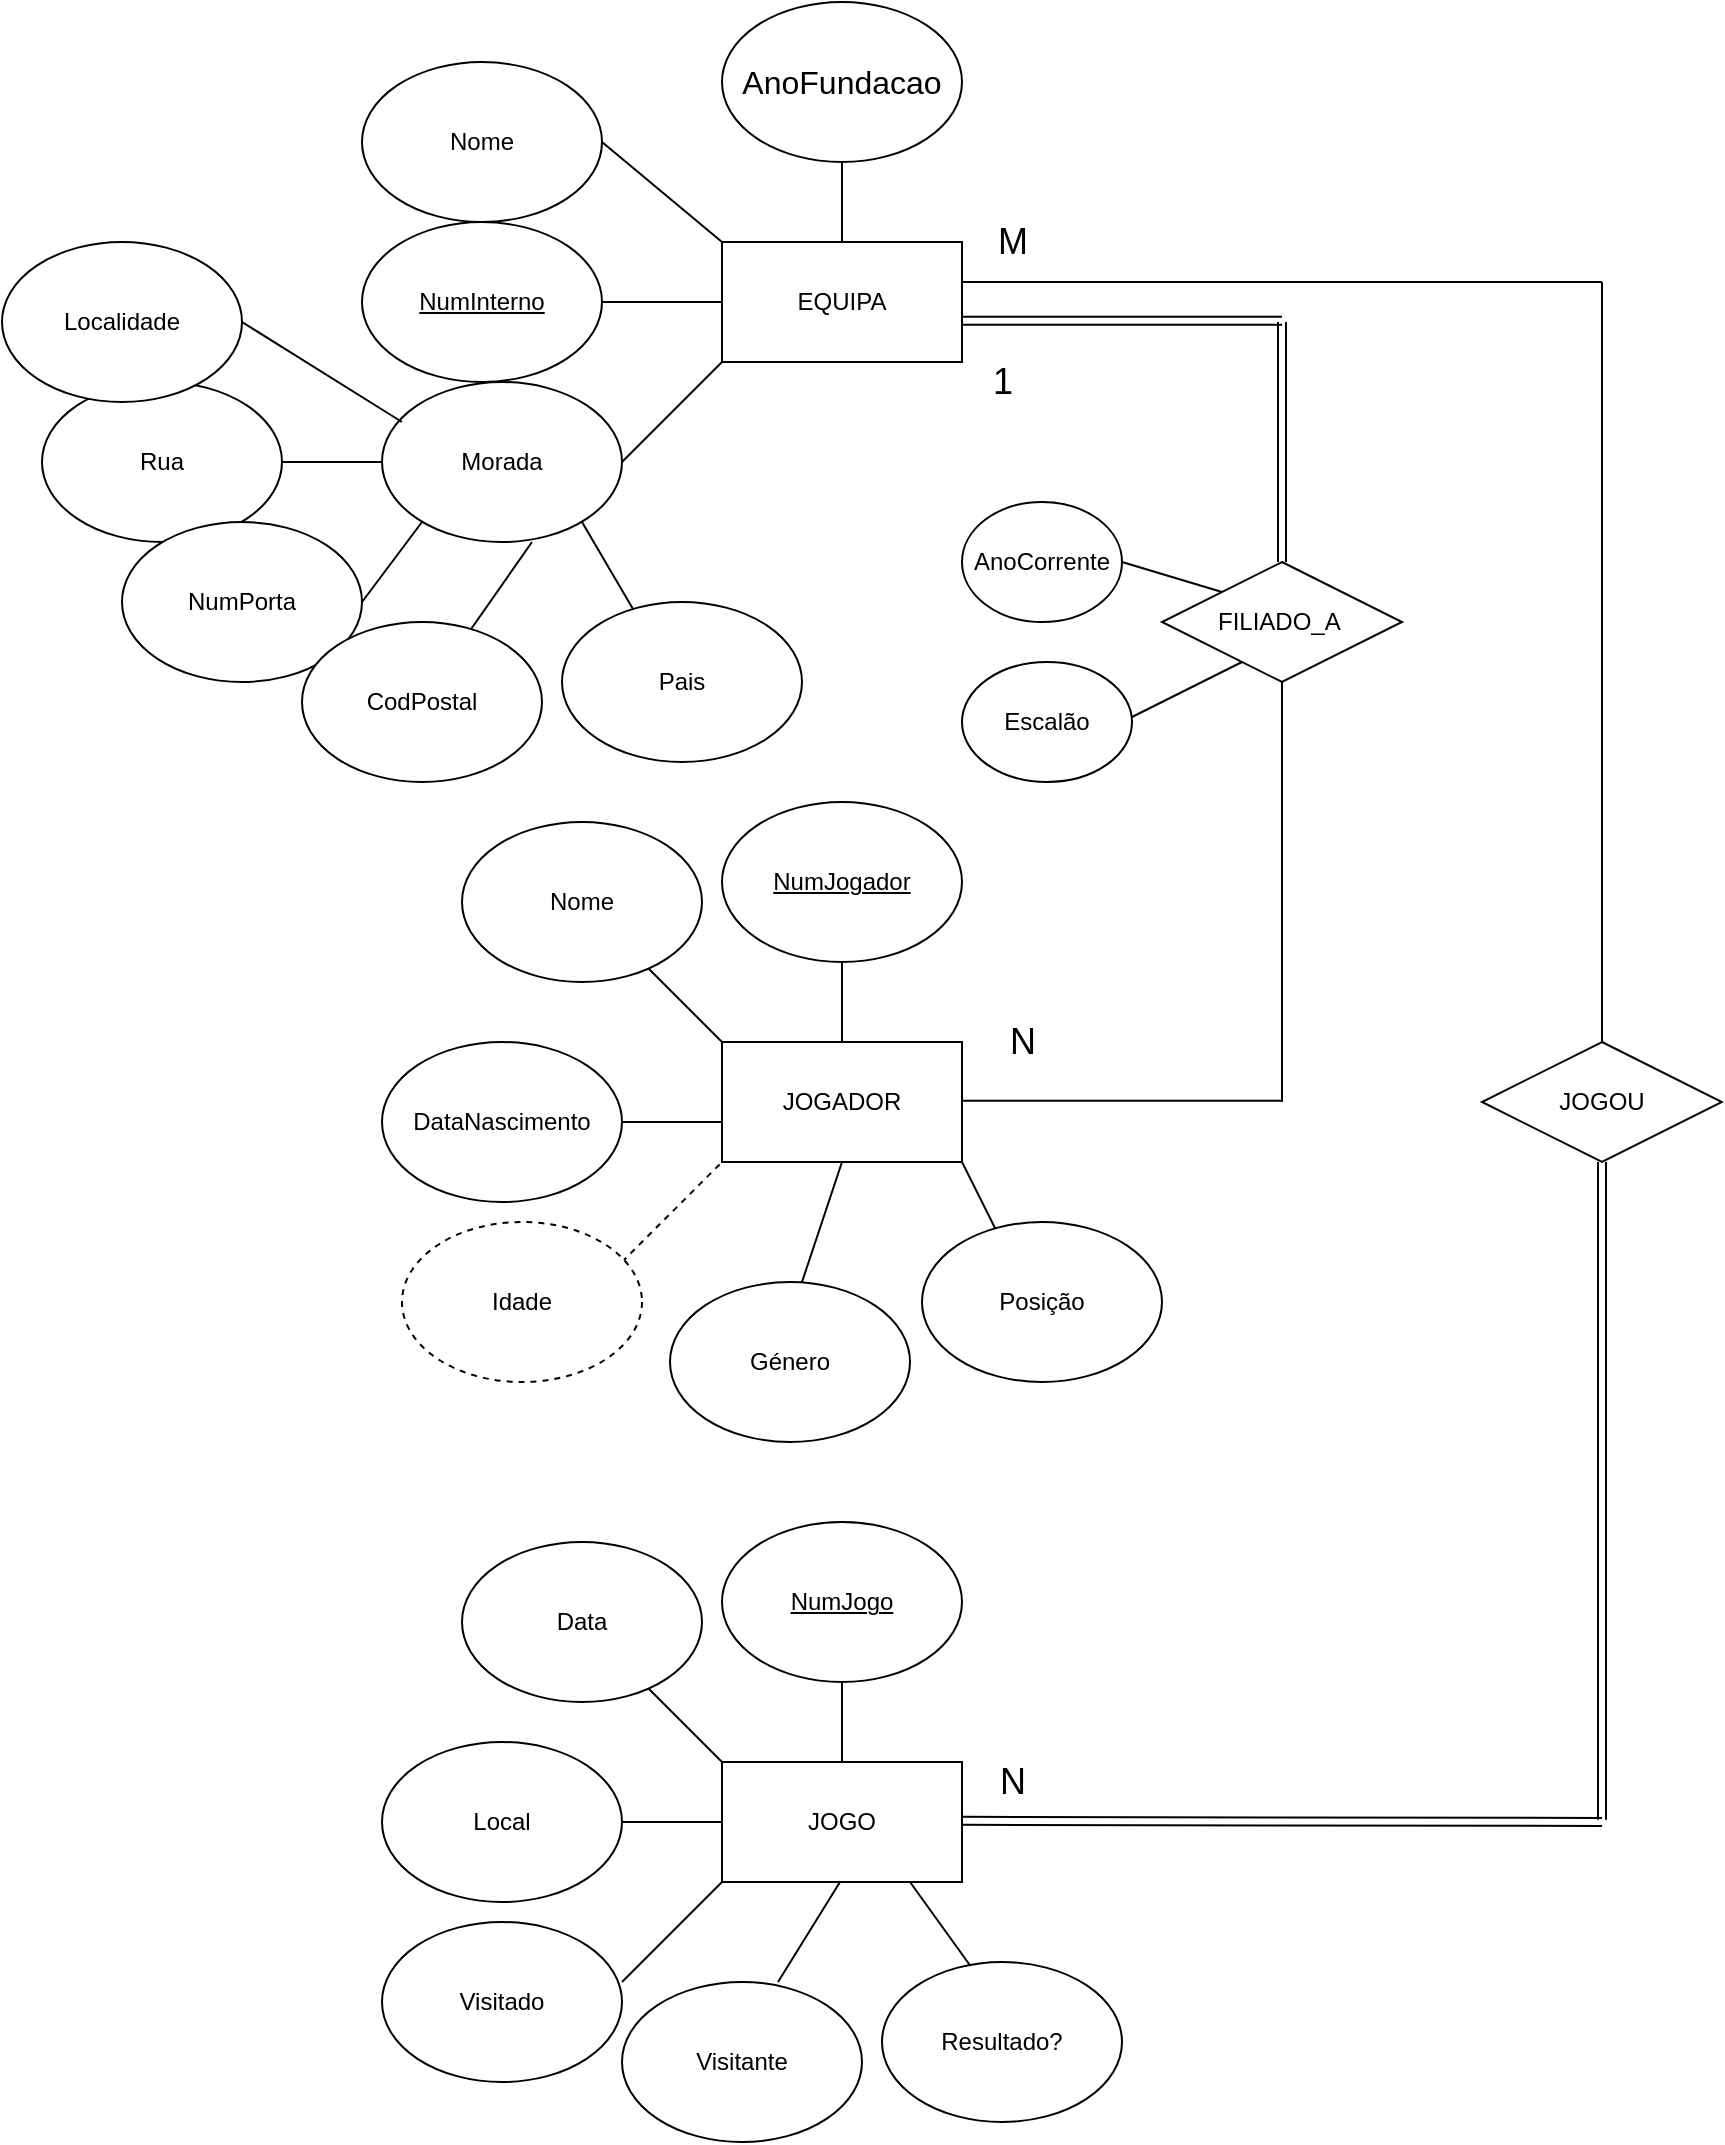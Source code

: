 <mxfile version="28.2.4">
  <diagram name="Página-1" id="sij4IuWxUuEgzYXmkgey">
    <mxGraphModel dx="2013" dy="755" grid="1" gridSize="10" guides="1" tooltips="1" connect="1" arrows="1" fold="1" page="1" pageScale="1" pageWidth="827" pageHeight="1169" math="0" shadow="0">
      <root>
        <mxCell id="0" />
        <mxCell id="1" parent="0" />
        <mxCell id="lRA-YxI21XxsYbBenwSV-1" value="&lt;font style=&quot;font-size: 12px;&quot;&gt;EQUIPA&lt;/font&gt;" style="rounded=0;whiteSpace=wrap;html=1;" parent="1" vertex="1">
          <mxGeometry x="320" y="120" width="120" height="60" as="geometry" />
        </mxCell>
        <mxCell id="lRA-YxI21XxsYbBenwSV-2" value="" style="endArrow=none;html=1;rounded=0;" parent="1" edge="1">
          <mxGeometry width="50" height="50" relative="1" as="geometry">
            <mxPoint x="260" y="150" as="sourcePoint" />
            <mxPoint x="320" y="150" as="targetPoint" />
          </mxGeometry>
        </mxCell>
        <mxCell id="lRA-YxI21XxsYbBenwSV-3" value="&lt;u&gt;&lt;font style=&quot;font-size: 12px;&quot;&gt;NumInterno&lt;/font&gt;&lt;/u&gt;" style="ellipse;whiteSpace=wrap;html=1;" parent="1" vertex="1">
          <mxGeometry x="140" y="110" width="120" height="80" as="geometry" />
        </mxCell>
        <mxCell id="lRA-YxI21XxsYbBenwSV-4" value="" style="endArrow=none;html=1;rounded=0;" parent="1" edge="1">
          <mxGeometry width="50" height="50" relative="1" as="geometry">
            <mxPoint x="270" y="230" as="sourcePoint" />
            <mxPoint x="320" y="180" as="targetPoint" />
          </mxGeometry>
        </mxCell>
        <mxCell id="lRA-YxI21XxsYbBenwSV-5" value="Morada" style="ellipse;whiteSpace=wrap;html=1;" parent="1" vertex="1">
          <mxGeometry x="150" y="190" width="120" height="80" as="geometry" />
        </mxCell>
        <mxCell id="lRA-YxI21XxsYbBenwSV-7" value="" style="endArrow=none;html=1;rounded=0;" parent="1" edge="1">
          <mxGeometry width="50" height="50" relative="1" as="geometry">
            <mxPoint x="260" y="70" as="sourcePoint" />
            <mxPoint x="320" y="120" as="targetPoint" />
          </mxGeometry>
        </mxCell>
        <mxCell id="lRA-YxI21XxsYbBenwSV-8" value="Nome" style="ellipse;whiteSpace=wrap;html=1;" parent="1" vertex="1">
          <mxGeometry x="140" y="30" width="120" height="80" as="geometry" />
        </mxCell>
        <mxCell id="lRA-YxI21XxsYbBenwSV-9" value="" style="endArrow=none;html=1;rounded=0;" parent="1" edge="1">
          <mxGeometry width="50" height="50" relative="1" as="geometry">
            <mxPoint x="100" y="230" as="sourcePoint" />
            <mxPoint x="150" y="230" as="targetPoint" />
          </mxGeometry>
        </mxCell>
        <mxCell id="lRA-YxI21XxsYbBenwSV-10" value="" style="endArrow=none;html=1;rounded=0;" parent="1" edge="1">
          <mxGeometry width="50" height="50" relative="1" as="geometry">
            <mxPoint x="140" y="300" as="sourcePoint" />
            <mxPoint x="170" y="260" as="targetPoint" />
          </mxGeometry>
        </mxCell>
        <mxCell id="lRA-YxI21XxsYbBenwSV-11" value="" style="endArrow=none;html=1;rounded=0;" parent="1" edge="1">
          <mxGeometry width="50" height="50" relative="1" as="geometry">
            <mxPoint x="190" y="320" as="sourcePoint" />
            <mxPoint x="225" y="270" as="targetPoint" />
          </mxGeometry>
        </mxCell>
        <mxCell id="lRA-YxI21XxsYbBenwSV-12" value="Rua" style="ellipse;whiteSpace=wrap;html=1;" parent="1" vertex="1">
          <mxGeometry x="-20" y="190" width="120" height="80" as="geometry" />
        </mxCell>
        <mxCell id="lRA-YxI21XxsYbBenwSV-13" value="NumPorta" style="ellipse;whiteSpace=wrap;html=1;" parent="1" vertex="1">
          <mxGeometry x="20" y="260" width="120" height="80" as="geometry" />
        </mxCell>
        <mxCell id="lRA-YxI21XxsYbBenwSV-14" value="CodPostal" style="ellipse;whiteSpace=wrap;html=1;" parent="1" vertex="1">
          <mxGeometry x="110" y="310" width="120" height="80" as="geometry" />
        </mxCell>
        <mxCell id="lRA-YxI21XxsYbBenwSV-15" value="" style="endArrow=none;html=1;rounded=0;" parent="1" edge="1">
          <mxGeometry width="50" height="50" relative="1" as="geometry">
            <mxPoint x="160" y="210" as="sourcePoint" />
            <mxPoint x="80" y="160" as="targetPoint" />
          </mxGeometry>
        </mxCell>
        <mxCell id="lRA-YxI21XxsYbBenwSV-16" value="Localidade" style="ellipse;whiteSpace=wrap;html=1;" parent="1" vertex="1">
          <mxGeometry x="-40" y="120" width="120" height="80" as="geometry" />
        </mxCell>
        <mxCell id="lRA-YxI21XxsYbBenwSV-17" value="" style="endArrow=none;html=1;rounded=0;exitX=0.308;exitY=0.075;exitDx=0;exitDy=0;exitPerimeter=0;" parent="1" source="lRA-YxI21XxsYbBenwSV-18" edge="1">
          <mxGeometry width="50" height="50" relative="1" as="geometry">
            <mxPoint x="280" y="300" as="sourcePoint" />
            <mxPoint x="250" y="260" as="targetPoint" />
          </mxGeometry>
        </mxCell>
        <mxCell id="lRA-YxI21XxsYbBenwSV-18" value="Pais" style="ellipse;whiteSpace=wrap;html=1;" parent="1" vertex="1">
          <mxGeometry x="240" y="300" width="120" height="80" as="geometry" />
        </mxCell>
        <mxCell id="lRA-YxI21XxsYbBenwSV-19" value="" style="endArrow=none;html=1;rounded=0;exitX=0.5;exitY=0;exitDx=0;exitDy=0;" parent="1" source="lRA-YxI21XxsYbBenwSV-1" edge="1">
          <mxGeometry width="50" height="50" relative="1" as="geometry">
            <mxPoint x="360" y="90" as="sourcePoint" />
            <mxPoint x="380" y="80" as="targetPoint" />
          </mxGeometry>
        </mxCell>
        <mxCell id="lRA-YxI21XxsYbBenwSV-20" value="&lt;span id=&quot;docs-internal-guid-e4200b73-7fff-409b-ab75-4770a2b00aa7&quot;&gt;&lt;span style=&quot;font-size: 12pt; font-family: Calibri, sans-serif; background-color: transparent; font-variant-numeric: normal; font-variant-east-asian: normal; font-variant-alternates: normal; font-variant-position: normal; font-variant-emoji: normal; vertical-align: baseline; white-space-collapse: preserve;&quot;&gt;AnoFundacao&lt;/span&gt;&lt;/span&gt;" style="ellipse;whiteSpace=wrap;html=1;" parent="1" vertex="1">
          <mxGeometry x="320" width="120" height="80" as="geometry" />
        </mxCell>
        <mxCell id="lRA-YxI21XxsYbBenwSV-21" value="JOGADOR" style="rounded=0;whiteSpace=wrap;html=1;" parent="1" vertex="1">
          <mxGeometry x="320" y="520" width="120" height="60" as="geometry" />
        </mxCell>
        <mxCell id="lRA-YxI21XxsYbBenwSV-22" value="" style="endArrow=none;html=1;rounded=0;" parent="1" edge="1">
          <mxGeometry width="50" height="50" relative="1" as="geometry">
            <mxPoint x="380" y="520" as="sourcePoint" />
            <mxPoint x="380" y="480" as="targetPoint" />
          </mxGeometry>
        </mxCell>
        <mxCell id="lRA-YxI21XxsYbBenwSV-23" value="&lt;u&gt;NumJogador&lt;/u&gt;" style="ellipse;whiteSpace=wrap;html=1;" parent="1" vertex="1">
          <mxGeometry x="320" y="400" width="120" height="80" as="geometry" />
        </mxCell>
        <mxCell id="lRA-YxI21XxsYbBenwSV-24" value="" style="endArrow=none;html=1;rounded=0;" parent="1" edge="1">
          <mxGeometry width="50" height="50" relative="1" as="geometry">
            <mxPoint x="320" y="520" as="sourcePoint" />
            <mxPoint x="280" y="480" as="targetPoint" />
          </mxGeometry>
        </mxCell>
        <mxCell id="lRA-YxI21XxsYbBenwSV-25" value="Nome" style="ellipse;whiteSpace=wrap;html=1;" parent="1" vertex="1">
          <mxGeometry x="190" y="410" width="120" height="80" as="geometry" />
        </mxCell>
        <mxCell id="lRA-YxI21XxsYbBenwSV-26" value="" style="endArrow=none;html=1;rounded=0;" parent="1" edge="1">
          <mxGeometry width="50" height="50" relative="1" as="geometry">
            <mxPoint x="320" y="560" as="sourcePoint" />
            <mxPoint x="270" y="560" as="targetPoint" />
          </mxGeometry>
        </mxCell>
        <mxCell id="lRA-YxI21XxsYbBenwSV-27" value="&lt;span id=&quot;docs-internal-guid-19d0a7e4-7fff-2bae-1e1f-10fd3e9cf0e9&quot;&gt;&lt;span style=&quot;font-family: Calibri, sans-serif; background-color: transparent; font-variant-numeric: normal; font-variant-east-asian: normal; font-variant-alternates: normal; font-variant-position: normal; font-variant-emoji: normal; vertical-align: baseline; white-space-collapse: preserve;&quot;&gt;&lt;font style=&quot;font-size: 12px;&quot;&gt;DataNascimento&lt;/font&gt;&lt;/span&gt;&lt;/span&gt;" style="ellipse;whiteSpace=wrap;html=1;" parent="1" vertex="1">
          <mxGeometry x="150" y="520" width="120" height="80" as="geometry" />
        </mxCell>
        <mxCell id="lRA-YxI21XxsYbBenwSV-29" value="" style="endArrow=none;dashed=1;html=1;rounded=0;" parent="1" edge="1">
          <mxGeometry width="50" height="50" relative="1" as="geometry">
            <mxPoint x="270" y="630" as="sourcePoint" />
            <mxPoint x="320" y="580" as="targetPoint" />
          </mxGeometry>
        </mxCell>
        <mxCell id="lRA-YxI21XxsYbBenwSV-30" value="Idade" style="ellipse;whiteSpace=wrap;html=1;align=center;dashed=1;" parent="1" vertex="1">
          <mxGeometry x="160" y="610" width="120" height="80" as="geometry" />
        </mxCell>
        <mxCell id="lRA-YxI21XxsYbBenwSV-31" value="" style="endArrow=none;html=1;rounded=0;" parent="1" edge="1">
          <mxGeometry width="50" height="50" relative="1" as="geometry">
            <mxPoint x="360" y="640" as="sourcePoint" />
            <mxPoint x="380" y="580" as="targetPoint" />
          </mxGeometry>
        </mxCell>
        <mxCell id="lRA-YxI21XxsYbBenwSV-32" value="&lt;span id=&quot;docs-internal-guid-895702f1-7fff-23e2-85ba-82c855eb1d7a&quot;&gt;&lt;span style=&quot;font-family: Calibri, sans-serif; background-color: transparent; font-variant-numeric: normal; font-variant-east-asian: normal; font-variant-alternates: normal; font-variant-position: normal; font-variant-emoji: normal; vertical-align: baseline; white-space-collapse: preserve;&quot;&gt;&lt;font style=&quot;font-size: 12px;&quot;&gt;Género&lt;/font&gt;&lt;/span&gt;&lt;/span&gt;" style="ellipse;whiteSpace=wrap;html=1;" parent="1" vertex="1">
          <mxGeometry x="294" y="640" width="120" height="80" as="geometry" />
        </mxCell>
        <mxCell id="lRA-YxI21XxsYbBenwSV-35" value="" style="endArrow=none;html=1;rounded=0;" parent="1" edge="1">
          <mxGeometry width="50" height="50" relative="1" as="geometry">
            <mxPoint x="440" y="580" as="sourcePoint" />
            <mxPoint x="460" y="620" as="targetPoint" />
          </mxGeometry>
        </mxCell>
        <mxCell id="lRA-YxI21XxsYbBenwSV-36" value="Posição" style="ellipse;whiteSpace=wrap;html=1;" parent="1" vertex="1">
          <mxGeometry x="420" y="610" width="120" height="80" as="geometry" />
        </mxCell>
        <mxCell id="lRA-YxI21XxsYbBenwSV-37" value="JOGO" style="rounded=0;whiteSpace=wrap;html=1;" parent="1" vertex="1">
          <mxGeometry x="320" y="880" width="120" height="60" as="geometry" />
        </mxCell>
        <mxCell id="lRA-YxI21XxsYbBenwSV-38" value="" style="endArrow=none;html=1;rounded=0;" parent="1" edge="1">
          <mxGeometry width="50" height="50" relative="1" as="geometry">
            <mxPoint x="380" y="880" as="sourcePoint" />
            <mxPoint x="380" y="840" as="targetPoint" />
          </mxGeometry>
        </mxCell>
        <mxCell id="lRA-YxI21XxsYbBenwSV-39" value="&lt;u&gt;NumJogo&lt;/u&gt;" style="ellipse;whiteSpace=wrap;html=1;" parent="1" vertex="1">
          <mxGeometry x="320" y="760" width="120" height="80" as="geometry" />
        </mxCell>
        <mxCell id="lRA-YxI21XxsYbBenwSV-40" value="" style="endArrow=none;html=1;rounded=0;" parent="1" edge="1">
          <mxGeometry width="50" height="50" relative="1" as="geometry">
            <mxPoint x="320" y="880" as="sourcePoint" />
            <mxPoint x="280" y="840" as="targetPoint" />
          </mxGeometry>
        </mxCell>
        <mxCell id="lRA-YxI21XxsYbBenwSV-41" value="Data" style="ellipse;whiteSpace=wrap;html=1;" parent="1" vertex="1">
          <mxGeometry x="190" y="770" width="120" height="80" as="geometry" />
        </mxCell>
        <mxCell id="lRA-YxI21XxsYbBenwSV-42" value="" style="endArrow=none;html=1;rounded=0;" parent="1" edge="1">
          <mxGeometry width="50" height="50" relative="1" as="geometry">
            <mxPoint x="260" y="910" as="sourcePoint" />
            <mxPoint x="320" y="910" as="targetPoint" />
          </mxGeometry>
        </mxCell>
        <mxCell id="lRA-YxI21XxsYbBenwSV-43" value="Local" style="ellipse;whiteSpace=wrap;html=1;" parent="1" vertex="1">
          <mxGeometry x="150" y="870" width="120" height="80" as="geometry" />
        </mxCell>
        <mxCell id="lRA-YxI21XxsYbBenwSV-44" value="" style="endArrow=none;html=1;rounded=0;" parent="1" edge="1">
          <mxGeometry width="50" height="50" relative="1" as="geometry">
            <mxPoint x="270" y="990" as="sourcePoint" />
            <mxPoint x="320" y="940" as="targetPoint" />
          </mxGeometry>
        </mxCell>
        <mxCell id="lRA-YxI21XxsYbBenwSV-46" value="Visitado" style="ellipse;whiteSpace=wrap;html=1;" parent="1" vertex="1">
          <mxGeometry x="150" y="960" width="120" height="80" as="geometry" />
        </mxCell>
        <mxCell id="lRA-YxI21XxsYbBenwSV-47" value="" style="endArrow=none;html=1;rounded=0;exitX=0.65;exitY=0;exitDx=0;exitDy=0;exitPerimeter=0;" parent="1" source="lRA-YxI21XxsYbBenwSV-48" edge="1">
          <mxGeometry width="50" height="50" relative="1" as="geometry">
            <mxPoint x="340" y="990" as="sourcePoint" />
            <mxPoint x="379" y="940" as="targetPoint" />
          </mxGeometry>
        </mxCell>
        <mxCell id="lRA-YxI21XxsYbBenwSV-48" value="Visitante" style="ellipse;whiteSpace=wrap;html=1;" parent="1" vertex="1">
          <mxGeometry x="270" y="990" width="120" height="80" as="geometry" />
        </mxCell>
        <mxCell id="lRA-YxI21XxsYbBenwSV-49" value="" style="endArrow=none;html=1;rounded=0;" parent="1" edge="1">
          <mxGeometry width="50" height="50" relative="1" as="geometry">
            <mxPoint x="414" y="940" as="sourcePoint" />
            <mxPoint x="450" y="990" as="targetPoint" />
          </mxGeometry>
        </mxCell>
        <mxCell id="lRA-YxI21XxsYbBenwSV-50" value="Resultado?" style="ellipse;whiteSpace=wrap;html=1;" parent="1" vertex="1">
          <mxGeometry x="400" y="980" width="120" height="80" as="geometry" />
        </mxCell>
        <mxCell id="lRA-YxI21XxsYbBenwSV-51" value="JOGOU" style="shape=rhombus;perimeter=rhombusPerimeter;whiteSpace=wrap;html=1;align=center;" parent="1" vertex="1">
          <mxGeometry x="700" y="520" width="120" height="60" as="geometry" />
        </mxCell>
        <mxCell id="lRA-YxI21XxsYbBenwSV-52" value="&lt;span id=&quot;docs-internal-guid-187a8b02-7fff-6b03-a78e-7bee26ffc1d8&quot;&gt;&lt;span style=&quot;font-family: Calibri, sans-serif; background-color: transparent; font-variant-numeric: normal; font-variant-east-asian: normal; font-variant-alternates: normal; font-variant-position: normal; font-variant-emoji: normal; vertical-align: baseline; white-space-collapse: preserve;&quot;&gt;&lt;font style=&quot;font-size: 12px;&quot;&gt;FILIADO_A &lt;/font&gt;&lt;/span&gt;&lt;/span&gt;" style="shape=rhombus;perimeter=rhombusPerimeter;whiteSpace=wrap;html=1;align=center;" parent="1" vertex="1">
          <mxGeometry x="540" y="280" width="120" height="60" as="geometry" />
        </mxCell>
        <mxCell id="lRA-YxI21XxsYbBenwSV-55" value="" style="endArrow=none;html=1;rounded=0;" parent="1" edge="1">
          <mxGeometry relative="1" as="geometry">
            <mxPoint x="760" y="140" as="sourcePoint" />
            <mxPoint x="760" y="520" as="targetPoint" />
          </mxGeometry>
        </mxCell>
        <mxCell id="lRA-YxI21XxsYbBenwSV-56" value="" style="endArrow=none;html=1;rounded=0;" parent="1" edge="1">
          <mxGeometry relative="1" as="geometry">
            <mxPoint x="440" y="140" as="sourcePoint" />
            <mxPoint x="760" y="140" as="targetPoint" />
          </mxGeometry>
        </mxCell>
        <mxCell id="lRA-YxI21XxsYbBenwSV-57" value="&lt;font style=&quot;font-size: 18px;&quot;&gt;M&lt;/font&gt;" style="text;html=1;align=center;verticalAlign=middle;resizable=0;points=[];autosize=1;strokeColor=none;fillColor=none;" parent="1" vertex="1">
          <mxGeometry x="445" y="100" width="40" height="40" as="geometry" />
        </mxCell>
        <mxCell id="lRA-YxI21XxsYbBenwSV-59" value="&lt;font style=&quot;font-size: 18px;&quot;&gt;N&lt;/font&gt;" style="text;html=1;align=center;verticalAlign=middle;resizable=0;points=[];autosize=1;strokeColor=none;fillColor=none;" parent="1" vertex="1">
          <mxGeometry x="445" y="870" width="40" height="40" as="geometry" />
        </mxCell>
        <mxCell id="lRA-YxI21XxsYbBenwSV-60" value="" style="shape=link;html=1;rounded=0;" parent="1" edge="1">
          <mxGeometry relative="1" as="geometry">
            <mxPoint x="440" y="909.41" as="sourcePoint" />
            <mxPoint x="760" y="910" as="targetPoint" />
          </mxGeometry>
        </mxCell>
        <mxCell id="lRA-YxI21XxsYbBenwSV-62" value="" style="shape=link;html=1;rounded=0;exitX=0.5;exitY=1;exitDx=0;exitDy=0;" parent="1" source="lRA-YxI21XxsYbBenwSV-51" edge="1">
          <mxGeometry relative="1" as="geometry">
            <mxPoint x="370" y="908.82" as="sourcePoint" />
            <mxPoint x="760" y="908.82" as="targetPoint" />
          </mxGeometry>
        </mxCell>
        <mxCell id="lRA-YxI21XxsYbBenwSV-64" value="" style="endArrow=none;html=1;rounded=0;" parent="1" edge="1">
          <mxGeometry relative="1" as="geometry">
            <mxPoint x="440" y="549.41" as="sourcePoint" />
            <mxPoint x="600" y="549.41" as="targetPoint" />
          </mxGeometry>
        </mxCell>
        <mxCell id="lRA-YxI21XxsYbBenwSV-65" value="" style="endArrow=none;html=1;rounded=0;entryX=0.5;entryY=1;entryDx=0;entryDy=0;" parent="1" target="lRA-YxI21XxsYbBenwSV-52" edge="1">
          <mxGeometry relative="1" as="geometry">
            <mxPoint x="600" y="550" as="sourcePoint" />
            <mxPoint x="645" y="470" as="targetPoint" />
          </mxGeometry>
        </mxCell>
        <mxCell id="lRA-YxI21XxsYbBenwSV-66" value="" style="shape=link;html=1;rounded=0;entryX=0.5;entryY=0;entryDx=0;entryDy=0;" parent="1" target="lRA-YxI21XxsYbBenwSV-52" edge="1">
          <mxGeometry relative="1" as="geometry">
            <mxPoint x="600" y="160" as="sourcePoint" />
            <mxPoint x="500" y="410" as="targetPoint" />
          </mxGeometry>
        </mxCell>
        <mxCell id="lRA-YxI21XxsYbBenwSV-68" value="" style="shape=link;html=1;rounded=0;" parent="1" edge="1">
          <mxGeometry relative="1" as="geometry">
            <mxPoint x="440" y="159.41" as="sourcePoint" />
            <mxPoint x="600" y="159.41" as="targetPoint" />
          </mxGeometry>
        </mxCell>
        <mxCell id="lRA-YxI21XxsYbBenwSV-71" value="&lt;font style=&quot;font-size: 18px;&quot;&gt;1&lt;/font&gt;" style="text;html=1;align=center;verticalAlign=middle;resizable=0;points=[];autosize=1;strokeColor=none;fillColor=none;" parent="1" vertex="1">
          <mxGeometry x="445" y="170" width="30" height="40" as="geometry" />
        </mxCell>
        <mxCell id="lRA-YxI21XxsYbBenwSV-72" value="&lt;font style=&quot;font-size: 18px;&quot;&gt;N&lt;/font&gt;" style="text;html=1;align=center;verticalAlign=middle;resizable=0;points=[];autosize=1;strokeColor=none;fillColor=none;" parent="1" vertex="1">
          <mxGeometry x="450" y="500" width="40" height="40" as="geometry" />
        </mxCell>
        <mxCell id="lRA-YxI21XxsYbBenwSV-73" value="" style="endArrow=none;html=1;rounded=0;" parent="1" edge="1">
          <mxGeometry relative="1" as="geometry">
            <mxPoint x="520" y="360" as="sourcePoint" />
            <mxPoint x="580" y="330" as="targetPoint" />
          </mxGeometry>
        </mxCell>
        <mxCell id="lRA-YxI21XxsYbBenwSV-74" value="" style="endArrow=none;html=1;rounded=0;" parent="1" edge="1">
          <mxGeometry relative="1" as="geometry">
            <mxPoint x="520" y="280" as="sourcePoint" />
            <mxPoint x="570" y="295" as="targetPoint" />
          </mxGeometry>
        </mxCell>
        <mxCell id="lRA-YxI21XxsYbBenwSV-75" value="Escalão" style="ellipse;whiteSpace=wrap;html=1;" parent="1" vertex="1">
          <mxGeometry x="440" y="330" width="85" height="60" as="geometry" />
        </mxCell>
        <mxCell id="lRA-YxI21XxsYbBenwSV-76" value="AnoCorrente" style="ellipse;whiteSpace=wrap;html=1;" parent="1" vertex="1">
          <mxGeometry x="440" y="250" width="80" height="60" as="geometry" />
        </mxCell>
      </root>
    </mxGraphModel>
  </diagram>
</mxfile>
